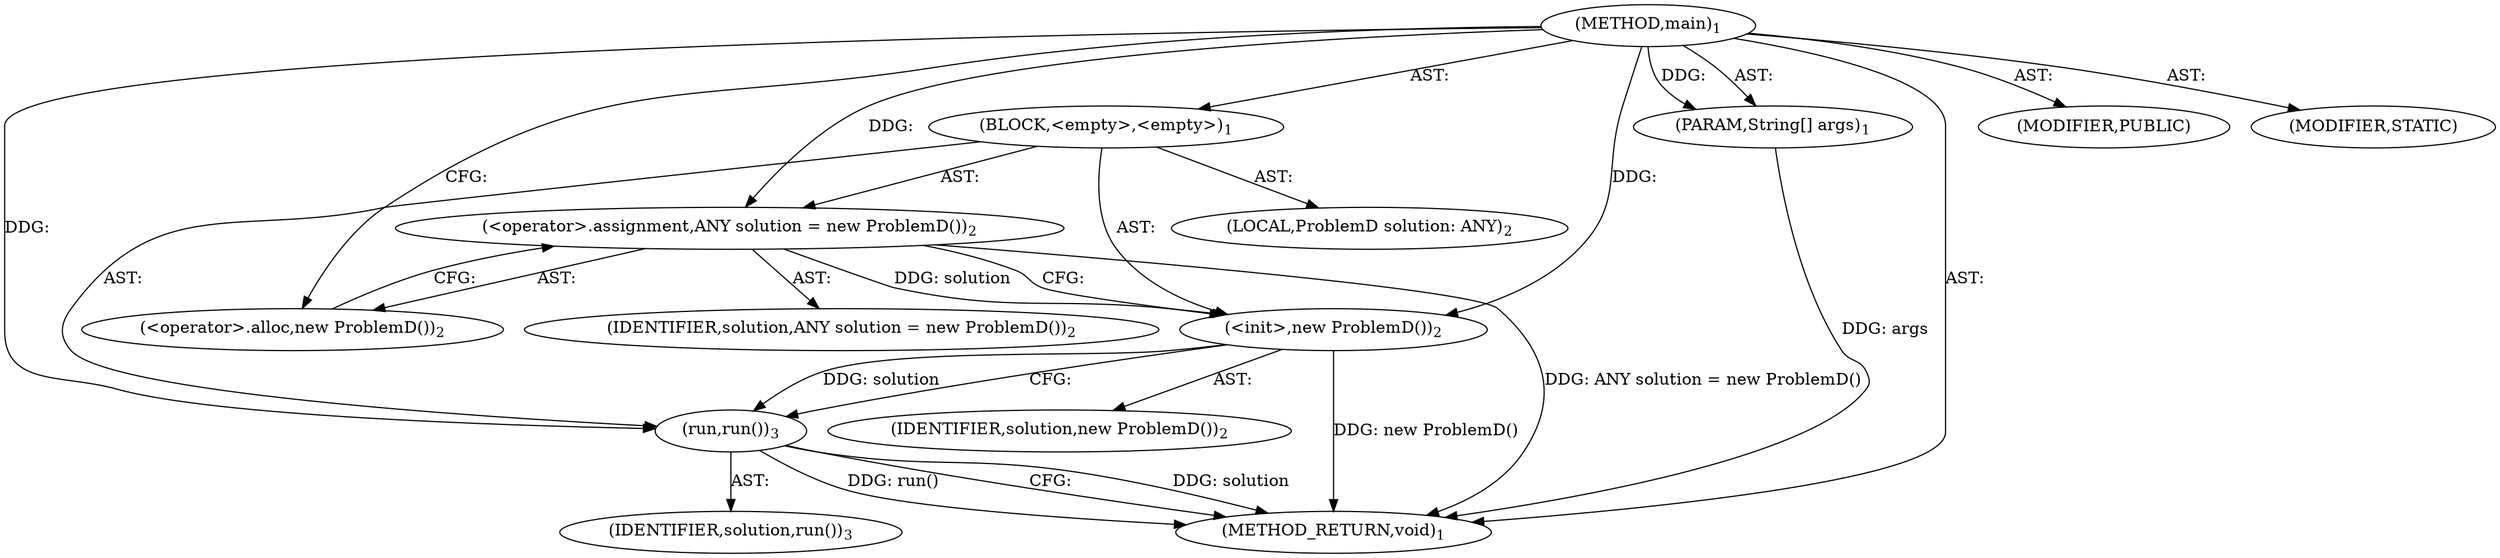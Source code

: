 digraph "main" {  
"19" [label = <(METHOD,main)<SUB>1</SUB>> ]
"20" [label = <(PARAM,String[] args)<SUB>1</SUB>> ]
"21" [label = <(BLOCK,&lt;empty&gt;,&lt;empty&gt;)<SUB>1</SUB>> ]
"4" [label = <(LOCAL,ProblemD solution: ANY)<SUB>2</SUB>> ]
"22" [label = <(&lt;operator&gt;.assignment,ANY solution = new ProblemD())<SUB>2</SUB>> ]
"23" [label = <(IDENTIFIER,solution,ANY solution = new ProblemD())<SUB>2</SUB>> ]
"24" [label = <(&lt;operator&gt;.alloc,new ProblemD())<SUB>2</SUB>> ]
"25" [label = <(&lt;init&gt;,new ProblemD())<SUB>2</SUB>> ]
"3" [label = <(IDENTIFIER,solution,new ProblemD())<SUB>2</SUB>> ]
"26" [label = <(run,run())<SUB>3</SUB>> ]
"27" [label = <(IDENTIFIER,solution,run())<SUB>3</SUB>> ]
"28" [label = <(MODIFIER,PUBLIC)> ]
"29" [label = <(MODIFIER,STATIC)> ]
"30" [label = <(METHOD_RETURN,void)<SUB>1</SUB>> ]
  "19" -> "20"  [ label = "AST: "] 
  "19" -> "21"  [ label = "AST: "] 
  "19" -> "28"  [ label = "AST: "] 
  "19" -> "29"  [ label = "AST: "] 
  "19" -> "30"  [ label = "AST: "] 
  "21" -> "4"  [ label = "AST: "] 
  "21" -> "22"  [ label = "AST: "] 
  "21" -> "25"  [ label = "AST: "] 
  "21" -> "26"  [ label = "AST: "] 
  "22" -> "23"  [ label = "AST: "] 
  "22" -> "24"  [ label = "AST: "] 
  "25" -> "3"  [ label = "AST: "] 
  "26" -> "27"  [ label = "AST: "] 
  "22" -> "25"  [ label = "CFG: "] 
  "25" -> "26"  [ label = "CFG: "] 
  "26" -> "30"  [ label = "CFG: "] 
  "24" -> "22"  [ label = "CFG: "] 
  "19" -> "24"  [ label = "CFG: "] 
  "20" -> "30"  [ label = "DDG: args"] 
  "22" -> "30"  [ label = "DDG: ANY solution = new ProblemD()"] 
  "25" -> "30"  [ label = "DDG: new ProblemD()"] 
  "26" -> "30"  [ label = "DDG: solution"] 
  "26" -> "30"  [ label = "DDG: run()"] 
  "19" -> "20"  [ label = "DDG: "] 
  "19" -> "22"  [ label = "DDG: "] 
  "22" -> "25"  [ label = "DDG: solution"] 
  "19" -> "25"  [ label = "DDG: "] 
  "25" -> "26"  [ label = "DDG: solution"] 
  "19" -> "26"  [ label = "DDG: "] 
}
